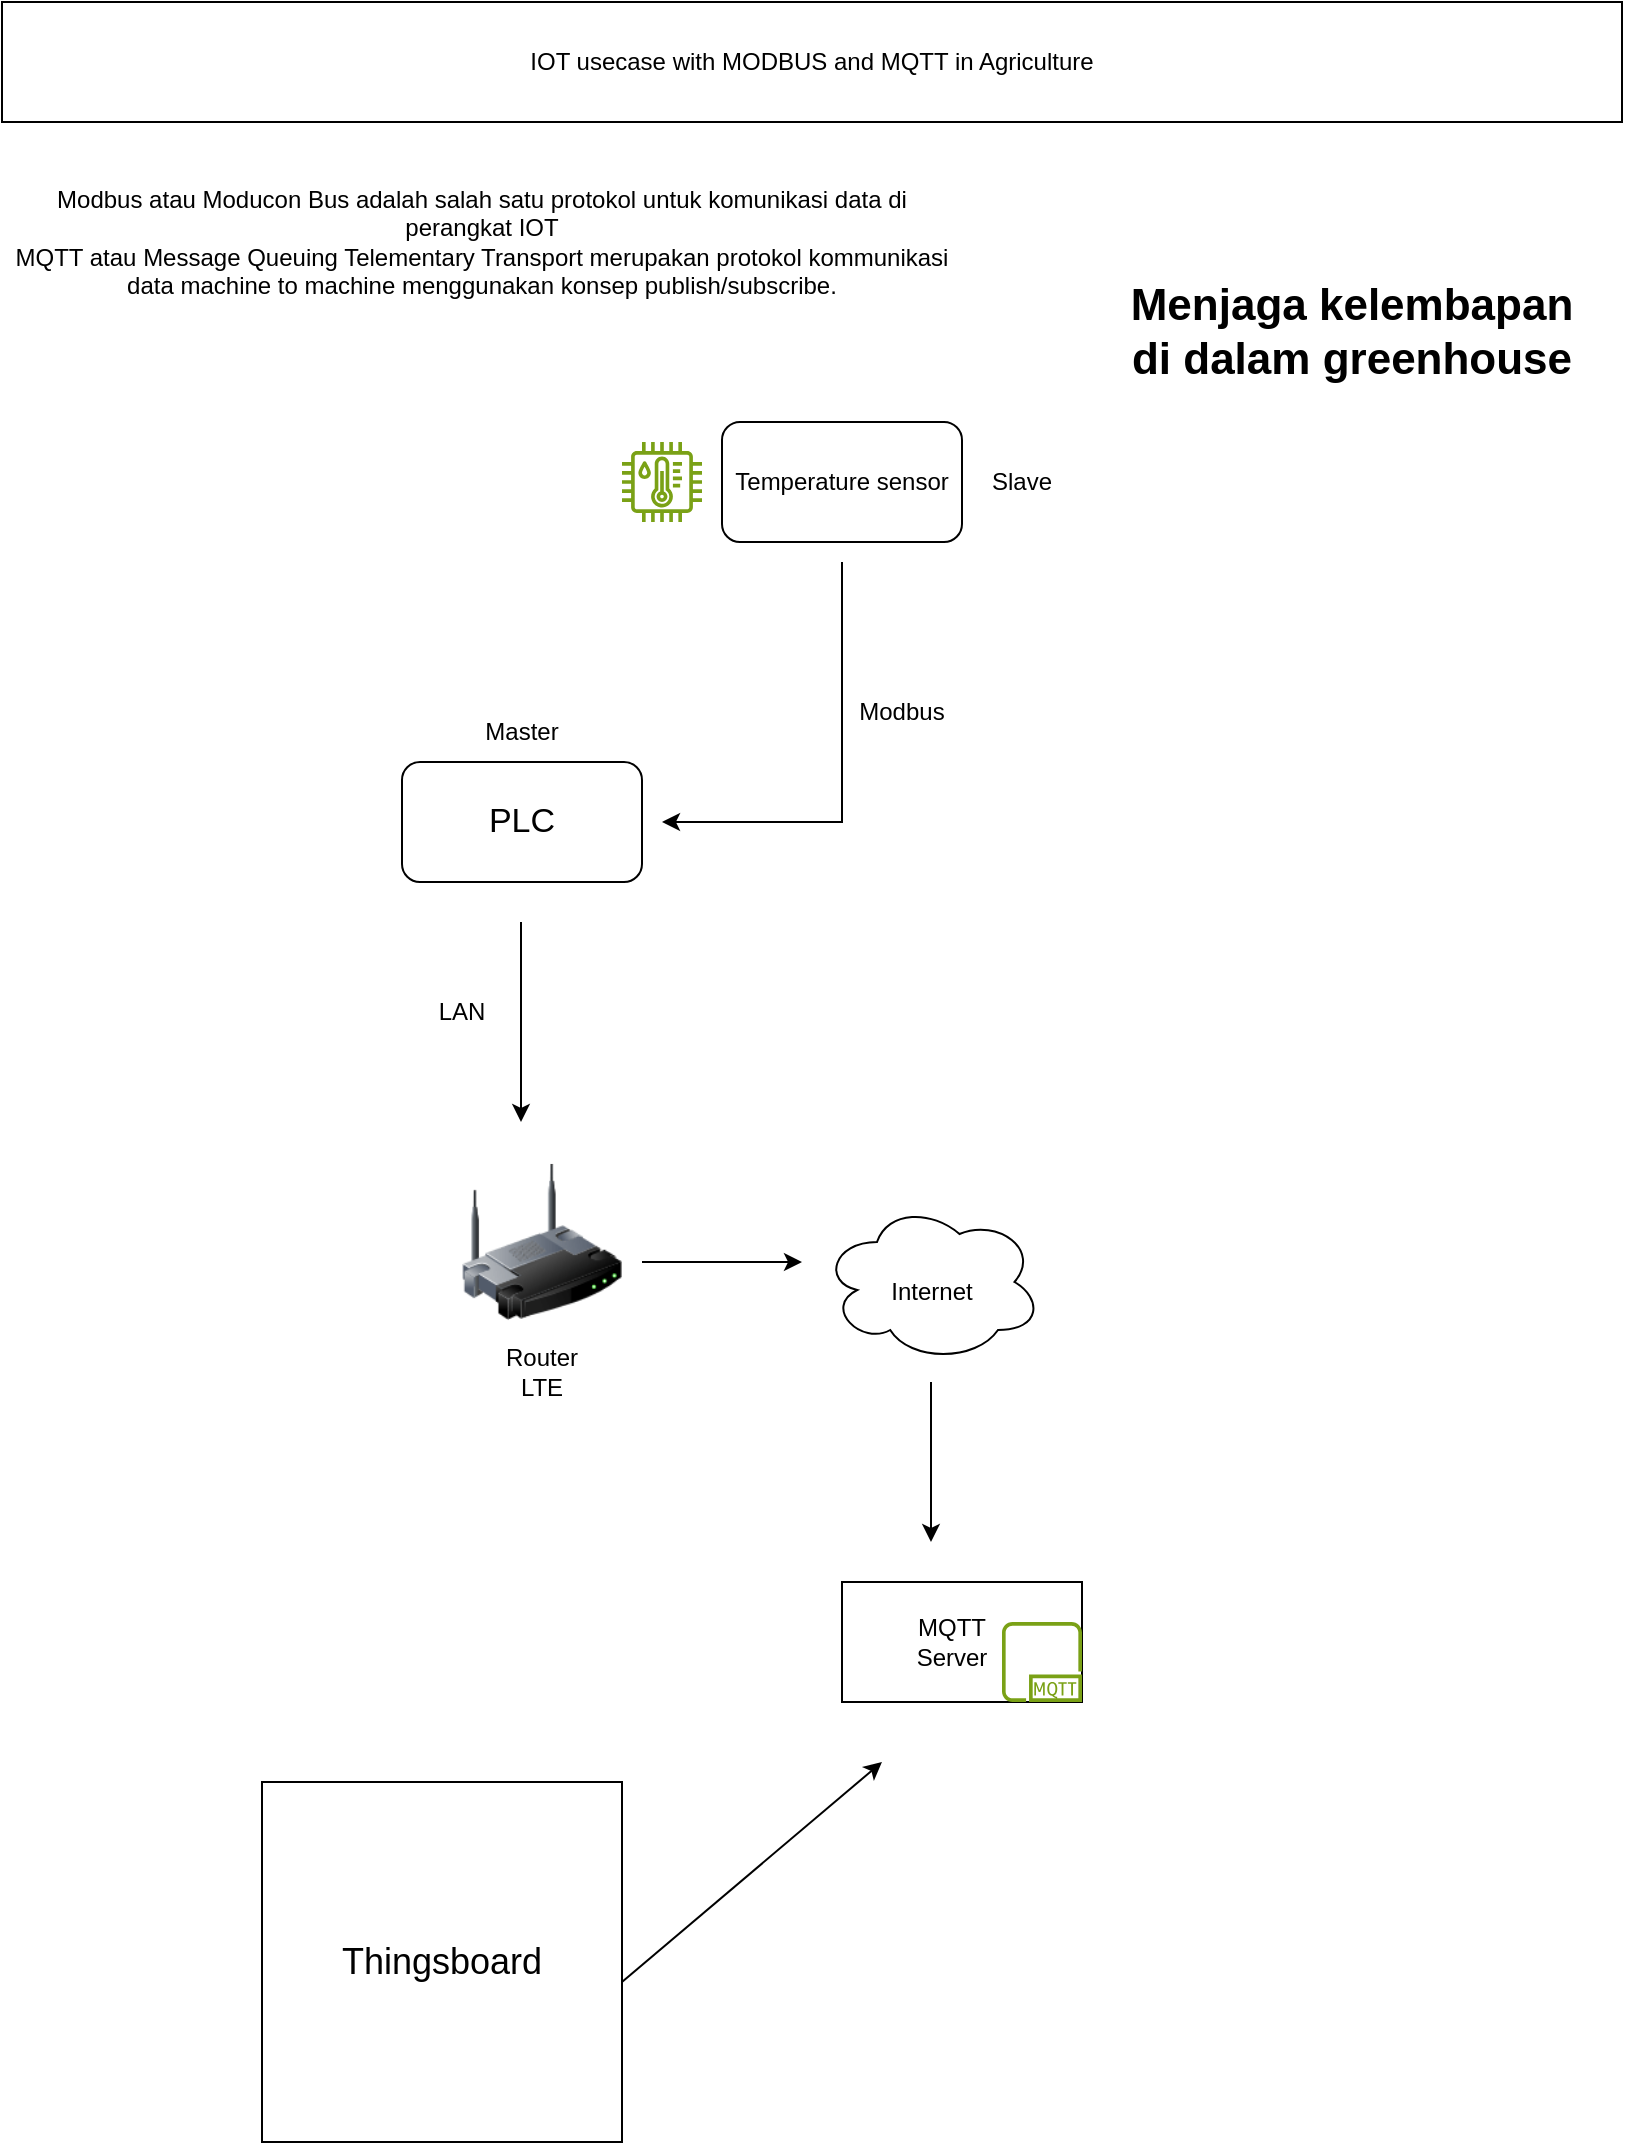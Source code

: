 <mxfile version="24.7.6">
  <diagram name="Page-1" id="U-xwnc_2gSRWcajGcQJo">
    <mxGraphModel dx="1434" dy="797" grid="1" gridSize="10" guides="1" tooltips="1" connect="1" arrows="1" fold="1" page="1" pageScale="1" pageWidth="850" pageHeight="1100" math="0" shadow="0">
      <root>
        <mxCell id="0" />
        <mxCell id="1" parent="0" />
        <mxCell id="cqWg7ovru_6P2gWq1IT1-1" value="" style="rounded=0;whiteSpace=wrap;html=1;" vertex="1" parent="1">
          <mxGeometry x="20" y="20" width="810" height="60" as="geometry" />
        </mxCell>
        <mxCell id="cqWg7ovru_6P2gWq1IT1-2" value="IOT usecase with MODBUS and MQTT in Agriculture" style="text;html=1;align=center;verticalAlign=middle;whiteSpace=wrap;rounded=0;" vertex="1" parent="1">
          <mxGeometry x="40" y="35" width="770" height="30" as="geometry" />
        </mxCell>
        <mxCell id="cqWg7ovru_6P2gWq1IT1-3" value="&lt;div&gt;Modbus atau Moducon Bus adalah salah satu protokol untuk komunikasi data di perangkat IOT&lt;/div&gt;&lt;div&gt;MQTT atau Message Queuing Telementary Transport merupakan protokol kommunikasi data machine to machine menggunakan konsep publish/subscribe.&lt;br&gt;&lt;/div&gt;" style="text;html=1;align=center;verticalAlign=middle;whiteSpace=wrap;rounded=0;" vertex="1" parent="1">
          <mxGeometry x="20" y="90" width="480" height="100" as="geometry" />
        </mxCell>
        <mxCell id="cqWg7ovru_6P2gWq1IT1-4" value="" style="rounded=1;whiteSpace=wrap;html=1;" vertex="1" parent="1">
          <mxGeometry x="380" y="230" width="120" height="60" as="geometry" />
        </mxCell>
        <mxCell id="cqWg7ovru_6P2gWq1IT1-5" value="Temperature sensor" style="text;html=1;align=center;verticalAlign=middle;whiteSpace=wrap;rounded=0;" vertex="1" parent="1">
          <mxGeometry x="385" y="245" width="110" height="30" as="geometry" />
        </mxCell>
        <mxCell id="cqWg7ovru_6P2gWq1IT1-6" value="" style="whiteSpace=wrap;html=1;aspect=fixed;" vertex="1" parent="1">
          <mxGeometry x="150" y="910" width="180" height="180" as="geometry" />
        </mxCell>
        <mxCell id="cqWg7ovru_6P2gWq1IT1-7" value="Thingsboard" style="text;html=1;align=center;verticalAlign=middle;whiteSpace=wrap;rounded=0;strokeWidth=6;fontSize=18;" vertex="1" parent="1">
          <mxGeometry x="170" y="960" width="140" height="80" as="geometry" />
        </mxCell>
        <mxCell id="cqWg7ovru_6P2gWq1IT1-8" value="" style="rounded=0;whiteSpace=wrap;html=1;" vertex="1" parent="1">
          <mxGeometry x="440" y="810" width="120" height="60" as="geometry" />
        </mxCell>
        <mxCell id="cqWg7ovru_6P2gWq1IT1-9" value="MQTT Server" style="text;html=1;align=center;verticalAlign=middle;whiteSpace=wrap;rounded=0;" vertex="1" parent="1">
          <mxGeometry x="465" y="825" width="60" height="30" as="geometry" />
        </mxCell>
        <mxCell id="cqWg7ovru_6P2gWq1IT1-11" value="" style="endArrow=classic;html=1;rounded=0;" edge="1" parent="1">
          <mxGeometry width="50" height="50" relative="1" as="geometry">
            <mxPoint x="330" y="1010" as="sourcePoint" />
            <mxPoint x="460" y="900" as="targetPoint" />
          </mxGeometry>
        </mxCell>
        <mxCell id="cqWg7ovru_6P2gWq1IT1-13" value="" style="rounded=1;whiteSpace=wrap;html=1;" vertex="1" parent="1">
          <mxGeometry x="220" y="400" width="120" height="60" as="geometry" />
        </mxCell>
        <mxCell id="cqWg7ovru_6P2gWq1IT1-14" value="PLC" style="text;html=1;align=center;verticalAlign=middle;whiteSpace=wrap;rounded=0;fontSize=17;" vertex="1" parent="1">
          <mxGeometry x="250" y="415" width="60" height="30" as="geometry" />
        </mxCell>
        <mxCell id="cqWg7ovru_6P2gWq1IT1-15" value="" style="image;html=1;image=img/lib/clip_art/networking/Wireless_Router_128x128.png" vertex="1" parent="1">
          <mxGeometry x="250" y="600" width="80" height="80" as="geometry" />
        </mxCell>
        <mxCell id="cqWg7ovru_6P2gWq1IT1-16" value="Router LTE" style="text;html=1;align=center;verticalAlign=middle;whiteSpace=wrap;rounded=0;" vertex="1" parent="1">
          <mxGeometry x="260" y="690" width="60" height="30" as="geometry" />
        </mxCell>
        <mxCell id="cqWg7ovru_6P2gWq1IT1-17" value="" style="ellipse;shape=cloud;whiteSpace=wrap;html=1;" vertex="1" parent="1">
          <mxGeometry x="430" y="620" width="110" height="80" as="geometry" />
        </mxCell>
        <mxCell id="cqWg7ovru_6P2gWq1IT1-18" value="Internet" style="text;html=1;align=center;verticalAlign=middle;whiteSpace=wrap;rounded=0;" vertex="1" parent="1">
          <mxGeometry x="455" y="650" width="60" height="30" as="geometry" />
        </mxCell>
        <mxCell id="cqWg7ovru_6P2gWq1IT1-19" value="" style="endArrow=classic;html=1;rounded=0;" edge="1" parent="1">
          <mxGeometry width="50" height="50" relative="1" as="geometry">
            <mxPoint x="484.5" y="710" as="sourcePoint" />
            <mxPoint x="484.5" y="790" as="targetPoint" />
          </mxGeometry>
        </mxCell>
        <mxCell id="cqWg7ovru_6P2gWq1IT1-20" value="" style="endArrow=classic;html=1;rounded=0;" edge="1" parent="1">
          <mxGeometry width="50" height="50" relative="1" as="geometry">
            <mxPoint x="340" y="650" as="sourcePoint" />
            <mxPoint x="420" y="650" as="targetPoint" />
            <Array as="points">
              <mxPoint x="380" y="650" />
            </Array>
          </mxGeometry>
        </mxCell>
        <mxCell id="cqWg7ovru_6P2gWq1IT1-21" value="" style="endArrow=classic;html=1;rounded=0;" edge="1" parent="1">
          <mxGeometry width="50" height="50" relative="1" as="geometry">
            <mxPoint x="279.5" y="480" as="sourcePoint" />
            <mxPoint x="279.5" y="580" as="targetPoint" />
          </mxGeometry>
        </mxCell>
        <mxCell id="cqWg7ovru_6P2gWq1IT1-22" value="LAN" style="text;html=1;align=center;verticalAlign=middle;whiteSpace=wrap;rounded=0;" vertex="1" parent="1">
          <mxGeometry x="220" y="510" width="60" height="30" as="geometry" />
        </mxCell>
        <mxCell id="cqWg7ovru_6P2gWq1IT1-24" value="" style="endArrow=classic;html=1;rounded=0;" edge="1" parent="1">
          <mxGeometry width="50" height="50" relative="1" as="geometry">
            <mxPoint x="440" y="300" as="sourcePoint" />
            <mxPoint x="350" y="430" as="targetPoint" />
            <Array as="points">
              <mxPoint x="440" y="430" />
            </Array>
          </mxGeometry>
        </mxCell>
        <mxCell id="cqWg7ovru_6P2gWq1IT1-25" value="Modbus" style="text;html=1;align=center;verticalAlign=middle;whiteSpace=wrap;rounded=0;" vertex="1" parent="1">
          <mxGeometry x="440" y="360" width="60" height="30" as="geometry" />
        </mxCell>
        <mxCell id="cqWg7ovru_6P2gWq1IT1-26" value="Slave" style="text;html=1;align=center;verticalAlign=middle;whiteSpace=wrap;rounded=0;" vertex="1" parent="1">
          <mxGeometry x="500" y="245" width="60" height="30" as="geometry" />
        </mxCell>
        <mxCell id="cqWg7ovru_6P2gWq1IT1-27" value="Master" style="text;html=1;align=center;verticalAlign=middle;whiteSpace=wrap;rounded=0;" vertex="1" parent="1">
          <mxGeometry x="250" y="370" width="60" height="30" as="geometry" />
        </mxCell>
        <mxCell id="cqWg7ovru_6P2gWq1IT1-29" value="" style="sketch=0;outlineConnect=0;fontColor=#232F3E;gradientColor=none;fillColor=#7AA116;strokeColor=none;dashed=0;verticalLabelPosition=bottom;verticalAlign=top;align=center;html=1;fontSize=12;fontStyle=0;aspect=fixed;pointerEvents=1;shape=mxgraph.aws4.iot_thing_temperature_humidity_sensor;" vertex="1" parent="1">
          <mxGeometry x="330" y="240" width="40" height="40" as="geometry" />
        </mxCell>
        <mxCell id="cqWg7ovru_6P2gWq1IT1-30" value="" style="sketch=0;outlineConnect=0;fontColor=#232F3E;gradientColor=none;fillColor=#7AA116;strokeColor=none;dashed=0;verticalLabelPosition=bottom;verticalAlign=top;align=center;html=1;fontSize=12;fontStyle=0;aspect=fixed;pointerEvents=1;shape=mxgraph.aws4.mqtt_protocol;" vertex="1" parent="1">
          <mxGeometry x="520" y="830" width="40" height="40" as="geometry" />
        </mxCell>
        <mxCell id="cqWg7ovru_6P2gWq1IT1-31" value="Menjaga kelembapan di dalam greenhouse" style="text;html=1;align=center;verticalAlign=middle;whiteSpace=wrap;rounded=0;fontSize=22;fontStyle=1" vertex="1" parent="1">
          <mxGeometry x="580" y="125" width="230" height="120" as="geometry" />
        </mxCell>
      </root>
    </mxGraphModel>
  </diagram>
</mxfile>
